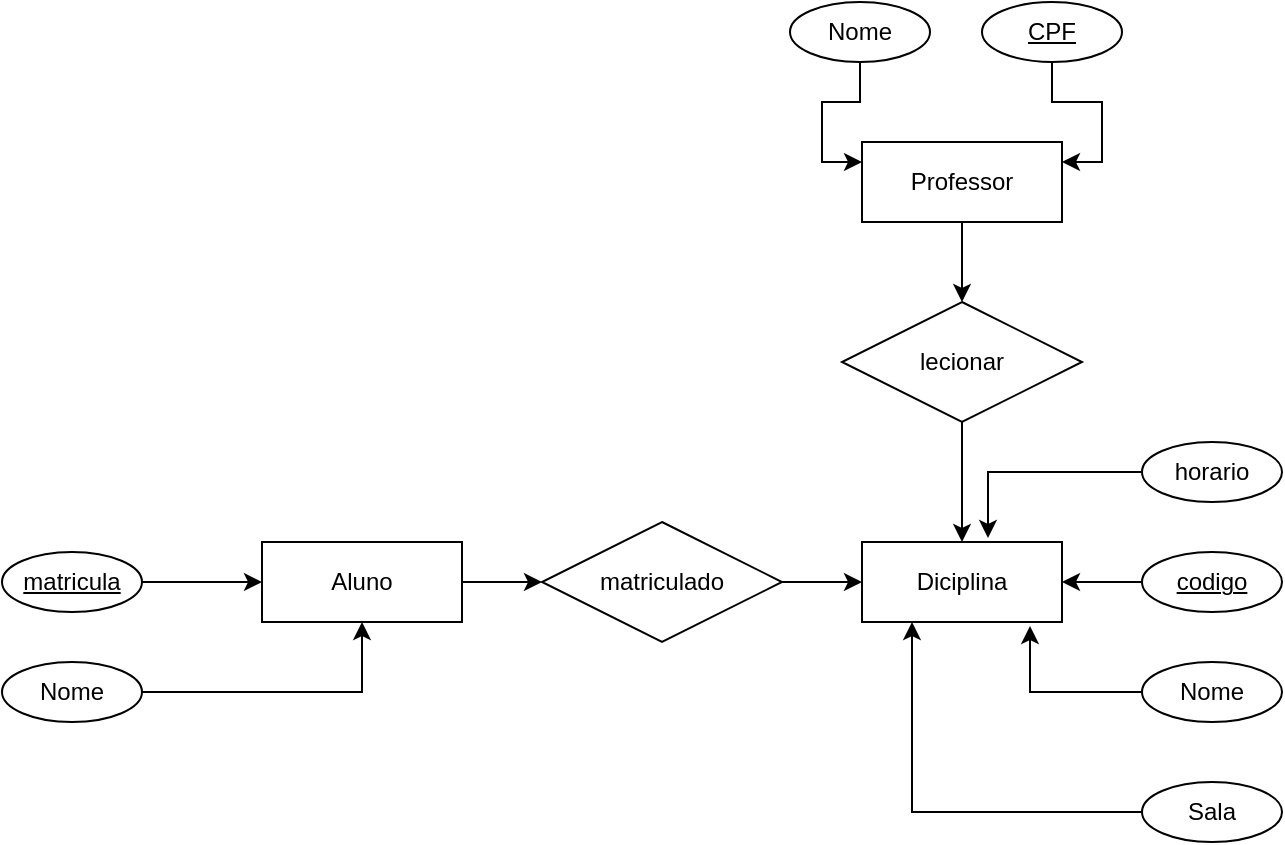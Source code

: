 <mxfile version="24.2.0" type="device">
  <diagram name="Página-1" id="pyQWoUD2eJ1W6mQN2jcl">
    <mxGraphModel dx="1120" dy="1698" grid="1" gridSize="10" guides="1" tooltips="1" connect="1" arrows="1" fold="1" page="1" pageScale="1" pageWidth="827" pageHeight="1169" math="0" shadow="0">
      <root>
        <mxCell id="0" />
        <mxCell id="1" parent="0" />
        <mxCell id="C83mviFjffxOCCcXQTnV-33" style="edgeStyle=orthogonalEdgeStyle;rounded=0;orthogonalLoop=1;jettySize=auto;html=1;entryX=0;entryY=0.5;entryDx=0;entryDy=0;" edge="1" parent="1" source="C83mviFjffxOCCcXQTnV-3" target="C83mviFjffxOCCcXQTnV-11">
          <mxGeometry relative="1" as="geometry" />
        </mxCell>
        <mxCell id="C83mviFjffxOCCcXQTnV-3" value="Aluno" style="whiteSpace=wrap;html=1;align=center;" vertex="1" parent="1">
          <mxGeometry x="150" y="-270" width="100" height="40" as="geometry" />
        </mxCell>
        <mxCell id="C83mviFjffxOCCcXQTnV-6" style="edgeStyle=orthogonalEdgeStyle;rounded=0;orthogonalLoop=1;jettySize=auto;html=1;" edge="1" parent="1" source="C83mviFjffxOCCcXQTnV-5" target="C83mviFjffxOCCcXQTnV-3">
          <mxGeometry relative="1" as="geometry" />
        </mxCell>
        <mxCell id="C83mviFjffxOCCcXQTnV-5" value="matricula" style="ellipse;whiteSpace=wrap;html=1;align=center;fontStyle=4;" vertex="1" parent="1">
          <mxGeometry x="20" y="-265" width="70" height="30" as="geometry" />
        </mxCell>
        <mxCell id="C83mviFjffxOCCcXQTnV-8" style="edgeStyle=orthogonalEdgeStyle;rounded=0;orthogonalLoop=1;jettySize=auto;html=1;entryX=0.5;entryY=1;entryDx=0;entryDy=0;" edge="1" parent="1" source="C83mviFjffxOCCcXQTnV-7" target="C83mviFjffxOCCcXQTnV-3">
          <mxGeometry relative="1" as="geometry" />
        </mxCell>
        <mxCell id="C83mviFjffxOCCcXQTnV-7" value="Nome" style="ellipse;whiteSpace=wrap;html=1;align=center;" vertex="1" parent="1">
          <mxGeometry x="20" y="-210" width="70" height="30" as="geometry" />
        </mxCell>
        <mxCell id="C83mviFjffxOCCcXQTnV-9" value="Diciplina" style="whiteSpace=wrap;html=1;align=center;" vertex="1" parent="1">
          <mxGeometry x="450" y="-270" width="100" height="40" as="geometry" />
        </mxCell>
        <mxCell id="C83mviFjffxOCCcXQTnV-32" style="edgeStyle=orthogonalEdgeStyle;rounded=0;orthogonalLoop=1;jettySize=auto;html=1;" edge="1" parent="1" source="C83mviFjffxOCCcXQTnV-11" target="C83mviFjffxOCCcXQTnV-9">
          <mxGeometry relative="1" as="geometry" />
        </mxCell>
        <mxCell id="C83mviFjffxOCCcXQTnV-11" value="matriculado" style="shape=rhombus;perimeter=rhombusPerimeter;whiteSpace=wrap;html=1;align=center;" vertex="1" parent="1">
          <mxGeometry x="290" y="-280" width="120" height="60" as="geometry" />
        </mxCell>
        <mxCell id="C83mviFjffxOCCcXQTnV-12" value="Nome" style="ellipse;whiteSpace=wrap;html=1;align=center;" vertex="1" parent="1">
          <mxGeometry x="590" y="-210" width="70" height="30" as="geometry" />
        </mxCell>
        <mxCell id="C83mviFjffxOCCcXQTnV-14" style="edgeStyle=orthogonalEdgeStyle;rounded=0;orthogonalLoop=1;jettySize=auto;html=1;entryX=1;entryY=0.5;entryDx=0;entryDy=0;" edge="1" parent="1" source="C83mviFjffxOCCcXQTnV-13" target="C83mviFjffxOCCcXQTnV-9">
          <mxGeometry relative="1" as="geometry" />
        </mxCell>
        <mxCell id="C83mviFjffxOCCcXQTnV-13" value="&lt;u&gt;codigo&lt;/u&gt;" style="ellipse;whiteSpace=wrap;html=1;align=center;" vertex="1" parent="1">
          <mxGeometry x="590" y="-265" width="70" height="30" as="geometry" />
        </mxCell>
        <mxCell id="C83mviFjffxOCCcXQTnV-22" style="edgeStyle=orthogonalEdgeStyle;rounded=0;orthogonalLoop=1;jettySize=auto;html=1;entryX=0.63;entryY=-0.05;entryDx=0;entryDy=0;entryPerimeter=0;" edge="1" parent="1" source="C83mviFjffxOCCcXQTnV-18" target="C83mviFjffxOCCcXQTnV-9">
          <mxGeometry relative="1" as="geometry">
            <mxPoint x="510" y="-305" as="targetPoint" />
          </mxGeometry>
        </mxCell>
        <mxCell id="C83mviFjffxOCCcXQTnV-18" value="horario" style="ellipse;whiteSpace=wrap;html=1;align=center;" vertex="1" parent="1">
          <mxGeometry x="590" y="-320" width="70" height="30" as="geometry" />
        </mxCell>
        <mxCell id="C83mviFjffxOCCcXQTnV-20" style="edgeStyle=orthogonalEdgeStyle;rounded=0;orthogonalLoop=1;jettySize=auto;html=1;entryX=0.25;entryY=1;entryDx=0;entryDy=0;" edge="1" parent="1" source="C83mviFjffxOCCcXQTnV-19" target="C83mviFjffxOCCcXQTnV-9">
          <mxGeometry relative="1" as="geometry" />
        </mxCell>
        <mxCell id="C83mviFjffxOCCcXQTnV-19" value="Sala" style="ellipse;whiteSpace=wrap;html=1;align=center;" vertex="1" parent="1">
          <mxGeometry x="590" y="-150" width="70" height="30" as="geometry" />
        </mxCell>
        <mxCell id="C83mviFjffxOCCcXQTnV-21" style="edgeStyle=orthogonalEdgeStyle;rounded=0;orthogonalLoop=1;jettySize=auto;html=1;entryX=0.84;entryY=1.05;entryDx=0;entryDy=0;entryPerimeter=0;" edge="1" parent="1" source="C83mviFjffxOCCcXQTnV-12" target="C83mviFjffxOCCcXQTnV-9">
          <mxGeometry relative="1" as="geometry" />
        </mxCell>
        <mxCell id="C83mviFjffxOCCcXQTnV-30" style="edgeStyle=orthogonalEdgeStyle;rounded=0;orthogonalLoop=1;jettySize=auto;html=1;entryX=0.5;entryY=0;entryDx=0;entryDy=0;" edge="1" parent="1" source="C83mviFjffxOCCcXQTnV-23" target="C83mviFjffxOCCcXQTnV-29">
          <mxGeometry relative="1" as="geometry" />
        </mxCell>
        <mxCell id="C83mviFjffxOCCcXQTnV-23" value="Professor" style="whiteSpace=wrap;html=1;align=center;" vertex="1" parent="1">
          <mxGeometry x="450" y="-470" width="100" height="40" as="geometry" />
        </mxCell>
        <mxCell id="C83mviFjffxOCCcXQTnV-28" style="edgeStyle=orthogonalEdgeStyle;rounded=0;orthogonalLoop=1;jettySize=auto;html=1;entryX=0;entryY=0.25;entryDx=0;entryDy=0;" edge="1" parent="1" source="C83mviFjffxOCCcXQTnV-25" target="C83mviFjffxOCCcXQTnV-23">
          <mxGeometry relative="1" as="geometry" />
        </mxCell>
        <mxCell id="C83mviFjffxOCCcXQTnV-25" value="Nome" style="ellipse;whiteSpace=wrap;html=1;align=center;" vertex="1" parent="1">
          <mxGeometry x="414" y="-540" width="70" height="30" as="geometry" />
        </mxCell>
        <mxCell id="C83mviFjffxOCCcXQTnV-27" style="edgeStyle=orthogonalEdgeStyle;rounded=0;orthogonalLoop=1;jettySize=auto;html=1;entryX=1;entryY=0.25;entryDx=0;entryDy=0;" edge="1" parent="1" source="C83mviFjffxOCCcXQTnV-26" target="C83mviFjffxOCCcXQTnV-23">
          <mxGeometry relative="1" as="geometry" />
        </mxCell>
        <mxCell id="C83mviFjffxOCCcXQTnV-26" value="&lt;u&gt;CPF&lt;/u&gt;" style="ellipse;whiteSpace=wrap;html=1;align=center;" vertex="1" parent="1">
          <mxGeometry x="510" y="-540" width="70" height="30" as="geometry" />
        </mxCell>
        <mxCell id="C83mviFjffxOCCcXQTnV-31" style="edgeStyle=orthogonalEdgeStyle;rounded=0;orthogonalLoop=1;jettySize=auto;html=1;entryX=0.5;entryY=0;entryDx=0;entryDy=0;" edge="1" parent="1" source="C83mviFjffxOCCcXQTnV-29" target="C83mviFjffxOCCcXQTnV-9">
          <mxGeometry relative="1" as="geometry" />
        </mxCell>
        <mxCell id="C83mviFjffxOCCcXQTnV-29" value="lecionar" style="shape=rhombus;perimeter=rhombusPerimeter;whiteSpace=wrap;html=1;align=center;" vertex="1" parent="1">
          <mxGeometry x="440" y="-390" width="120" height="60" as="geometry" />
        </mxCell>
      </root>
    </mxGraphModel>
  </diagram>
</mxfile>
